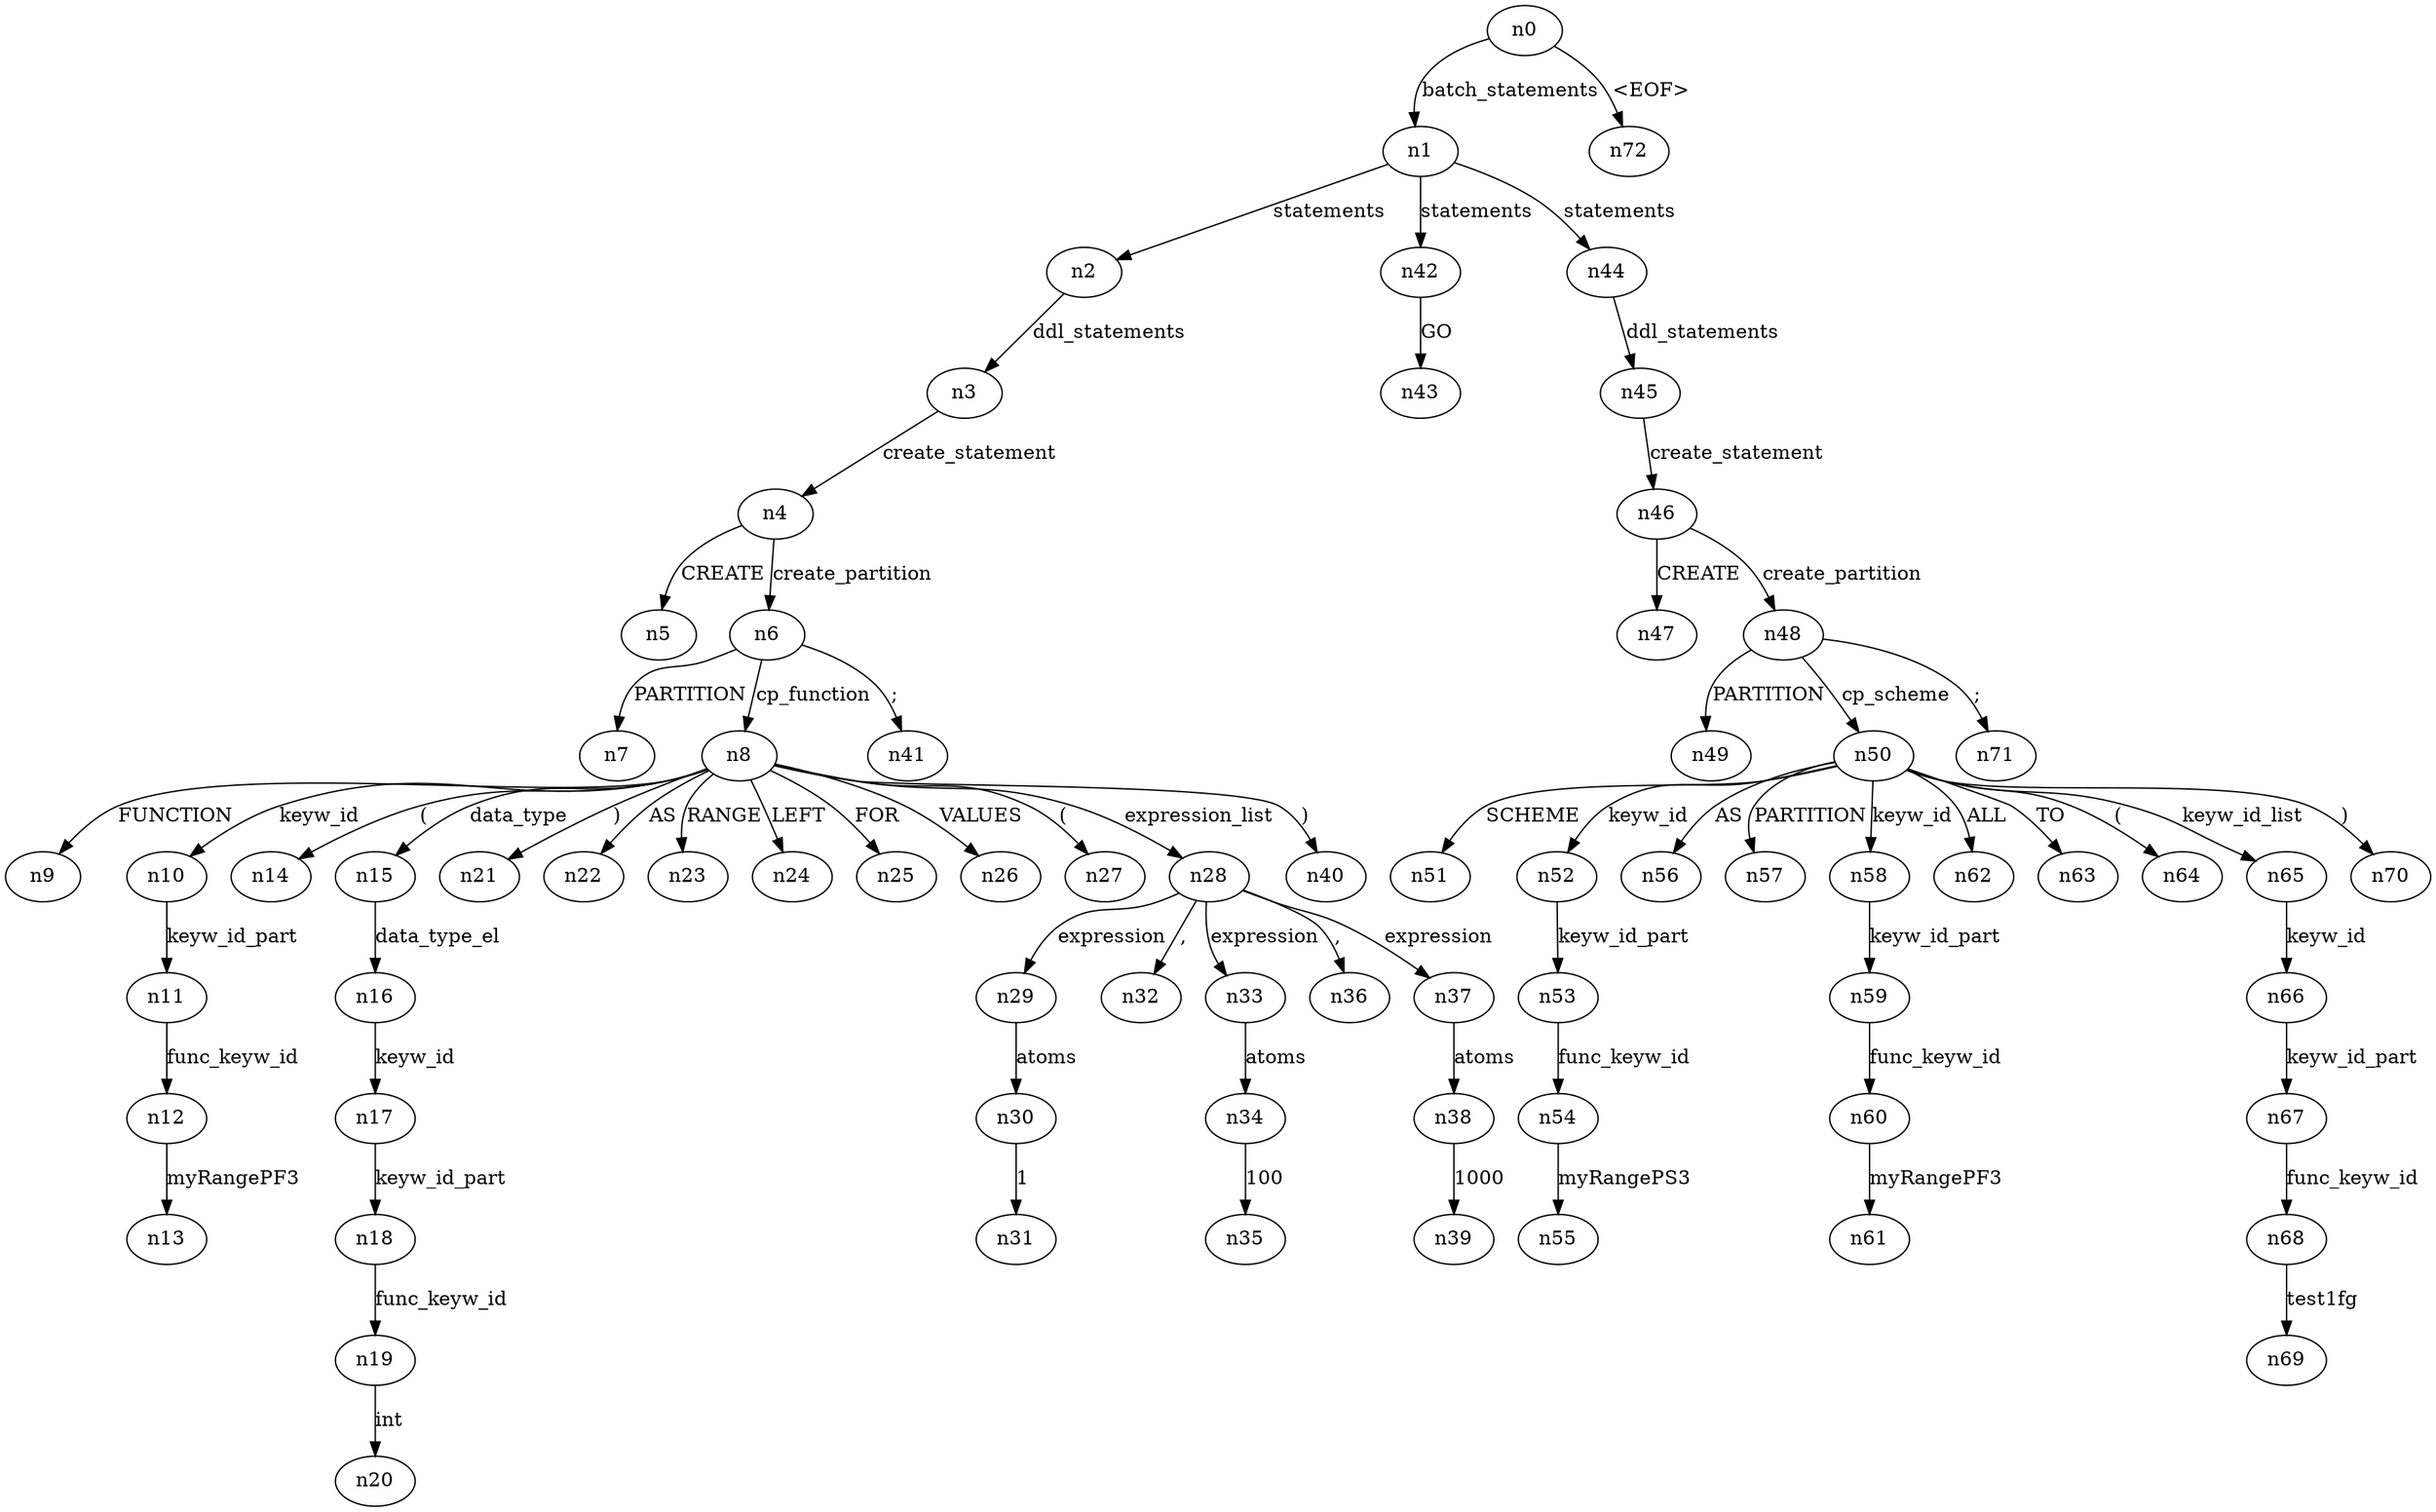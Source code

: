 digraph ParseTree {
  n0 -> n1 [label="batch_statements"];
  n1 -> n2 [label="statements"];
  n2 -> n3 [label="ddl_statements"];
  n3 -> n4 [label="create_statement"];
  n4 -> n5 [label="CREATE"];
  n4 -> n6 [label="create_partition"];
  n6 -> n7 [label="PARTITION"];
  n6 -> n8 [label="cp_function"];
  n8 -> n9 [label="FUNCTION"];
  n8 -> n10 [label="keyw_id"];
  n10 -> n11 [label="keyw_id_part"];
  n11 -> n12 [label="func_keyw_id"];
  n12 -> n13 [label="myRangePF3"];
  n8 -> n14 [label="("];
  n8 -> n15 [label="data_type"];
  n15 -> n16 [label="data_type_el"];
  n16 -> n17 [label="keyw_id"];
  n17 -> n18 [label="keyw_id_part"];
  n18 -> n19 [label="func_keyw_id"];
  n19 -> n20 [label="int"];
  n8 -> n21 [label=")"];
  n8 -> n22 [label="AS"];
  n8 -> n23 [label="RANGE"];
  n8 -> n24 [label="LEFT"];
  n8 -> n25 [label="FOR"];
  n8 -> n26 [label="VALUES"];
  n8 -> n27 [label="("];
  n8 -> n28 [label="expression_list"];
  n28 -> n29 [label="expression"];
  n29 -> n30 [label="atoms"];
  n30 -> n31 [label="1"];
  n28 -> n32 [label=","];
  n28 -> n33 [label="expression"];
  n33 -> n34 [label="atoms"];
  n34 -> n35 [label="100"];
  n28 -> n36 [label=","];
  n28 -> n37 [label="expression"];
  n37 -> n38 [label="atoms"];
  n38 -> n39 [label="1000"];
  n8 -> n40 [label=")"];
  n6 -> n41 [label=";"];
  n1 -> n42 [label="statements"];
  n42 -> n43 [label="GO"];
  n1 -> n44 [label="statements"];
  n44 -> n45 [label="ddl_statements"];
  n45 -> n46 [label="create_statement"];
  n46 -> n47 [label="CREATE"];
  n46 -> n48 [label="create_partition"];
  n48 -> n49 [label="PARTITION"];
  n48 -> n50 [label="cp_scheme"];
  n50 -> n51 [label="SCHEME"];
  n50 -> n52 [label="keyw_id"];
  n52 -> n53 [label="keyw_id_part"];
  n53 -> n54 [label="func_keyw_id"];
  n54 -> n55 [label="myRangePS3"];
  n50 -> n56 [label="AS"];
  n50 -> n57 [label="PARTITION"];
  n50 -> n58 [label="keyw_id"];
  n58 -> n59 [label="keyw_id_part"];
  n59 -> n60 [label="func_keyw_id"];
  n60 -> n61 [label="myRangePF3"];
  n50 -> n62 [label="ALL"];
  n50 -> n63 [label="TO"];
  n50 -> n64 [label="("];
  n50 -> n65 [label="keyw_id_list"];
  n65 -> n66 [label="keyw_id"];
  n66 -> n67 [label="keyw_id_part"];
  n67 -> n68 [label="func_keyw_id"];
  n68 -> n69 [label="test1fg"];
  n50 -> n70 [label=")"];
  n48 -> n71 [label=";"];
  n0 -> n72 [label="<EOF>"];
}